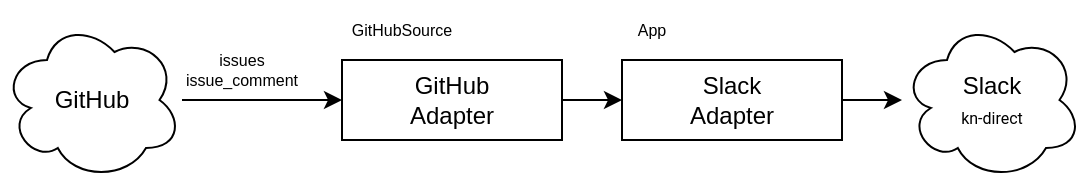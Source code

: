<mxfile version="20.3.0" type="device"><diagram id="46B4IyJuNGI6z4sR3Q5C" name="Page-1"><mxGraphModel dx="1012" dy="962" grid="1" gridSize="10" guides="1" tooltips="1" connect="1" arrows="1" fold="1" page="1" pageScale="1" pageWidth="1100" pageHeight="850" math="0" shadow="0"><root><mxCell id="0"/><mxCell id="1" parent="0"/><mxCell id="rsSsC4IYRs_ZIfYihBS5-8" value="" style="edgeStyle=orthogonalEdgeStyle;rounded=0;orthogonalLoop=1;jettySize=auto;html=1;" parent="1" source="rsSsC4IYRs_ZIfYihBS5-2" target="rsSsC4IYRs_ZIfYihBS5-5" edge="1"><mxGeometry relative="1" as="geometry"/></mxCell><mxCell id="rsSsC4IYRs_ZIfYihBS5-2" value="GitHub" style="ellipse;shape=cloud;whiteSpace=wrap;html=1;" parent="1" vertex="1"><mxGeometry x="70" y="480" width="90" height="80" as="geometry"/></mxCell><mxCell id="rsSsC4IYRs_ZIfYihBS5-9" value="" style="edgeStyle=orthogonalEdgeStyle;rounded=0;orthogonalLoop=1;jettySize=auto;html=1;" parent="1" source="rsSsC4IYRs_ZIfYihBS5-5" target="rsSsC4IYRs_ZIfYihBS5-6" edge="1"><mxGeometry relative="1" as="geometry"/></mxCell><mxCell id="rsSsC4IYRs_ZIfYihBS5-5" value="GitHub&lt;br&gt;Adapter" style="rounded=0;whiteSpace=wrap;html=1;" parent="1" vertex="1"><mxGeometry x="240" y="500" width="110" height="40" as="geometry"/></mxCell><mxCell id="rsSsC4IYRs_ZIfYihBS5-10" value="" style="edgeStyle=orthogonalEdgeStyle;rounded=0;orthogonalLoop=1;jettySize=auto;html=1;" parent="1" source="rsSsC4IYRs_ZIfYihBS5-6" target="rsSsC4IYRs_ZIfYihBS5-7" edge="1"><mxGeometry relative="1" as="geometry"/></mxCell><mxCell id="rsSsC4IYRs_ZIfYihBS5-6" value="Slack&lt;br&gt;Adapter" style="rounded=0;whiteSpace=wrap;html=1;" parent="1" vertex="1"><mxGeometry x="380" y="500" width="110" height="40" as="geometry"/></mxCell><mxCell id="rsSsC4IYRs_ZIfYihBS5-7" value="Slack&lt;br&gt;&lt;span style=&quot;font-family: roboto; font-size: 8px;&quot;&gt;kn-direct&lt;/span&gt;" style="ellipse;shape=cloud;whiteSpace=wrap;html=1;" parent="1" vertex="1"><mxGeometry x="520" y="480" width="90" height="80" as="geometry"/></mxCell><mxCell id="rsSsC4IYRs_ZIfYihBS5-11" value="App" style="text;html=1;strokeColor=none;fillColor=none;align=center;verticalAlign=middle;whiteSpace=wrap;rounded=0;fontSize=8;" parent="1" vertex="1"><mxGeometry x="380" y="470" width="30" height="30" as="geometry"/></mxCell><mxCell id="rsSsC4IYRs_ZIfYihBS5-12" value="GitHubSource" style="text;html=1;strokeColor=none;fillColor=none;align=center;verticalAlign=middle;whiteSpace=wrap;rounded=0;fontSize=8;" parent="1" vertex="1"><mxGeometry x="240" y="470" width="60" height="30" as="geometry"/></mxCell><mxCell id="rsSsC4IYRs_ZIfYihBS5-13" value="issues&lt;br&gt;issue_comment" style="text;html=1;strokeColor=none;fillColor=none;align=center;verticalAlign=middle;whiteSpace=wrap;rounded=0;fontSize=8;" parent="1" vertex="1"><mxGeometry x="160" y="490" width="60" height="30" as="geometry"/></mxCell></root></mxGraphModel></diagram></mxfile>